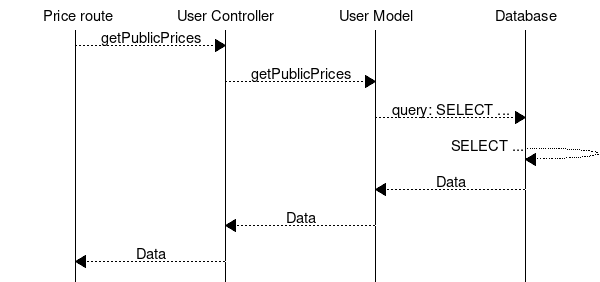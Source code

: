 msc{
  priceRoute [label=" Price route"],
  priceController [label="User Controller"],
  priceModel [label="User Model"],
  database [label="Database"];

  priceRoute >> priceController [label="getPublicPrices"];
  priceController >> priceModel [label ="getPublicPrices"];
  priceModel >> database [label ="query: SELECT ..."];
  database >> database [label="SELECT ..."];
  database >> priceModel [label="Data"];
  priceModel >> priceController [label="Data"];
  priceController >> priceRoute [label="Data"];
}
